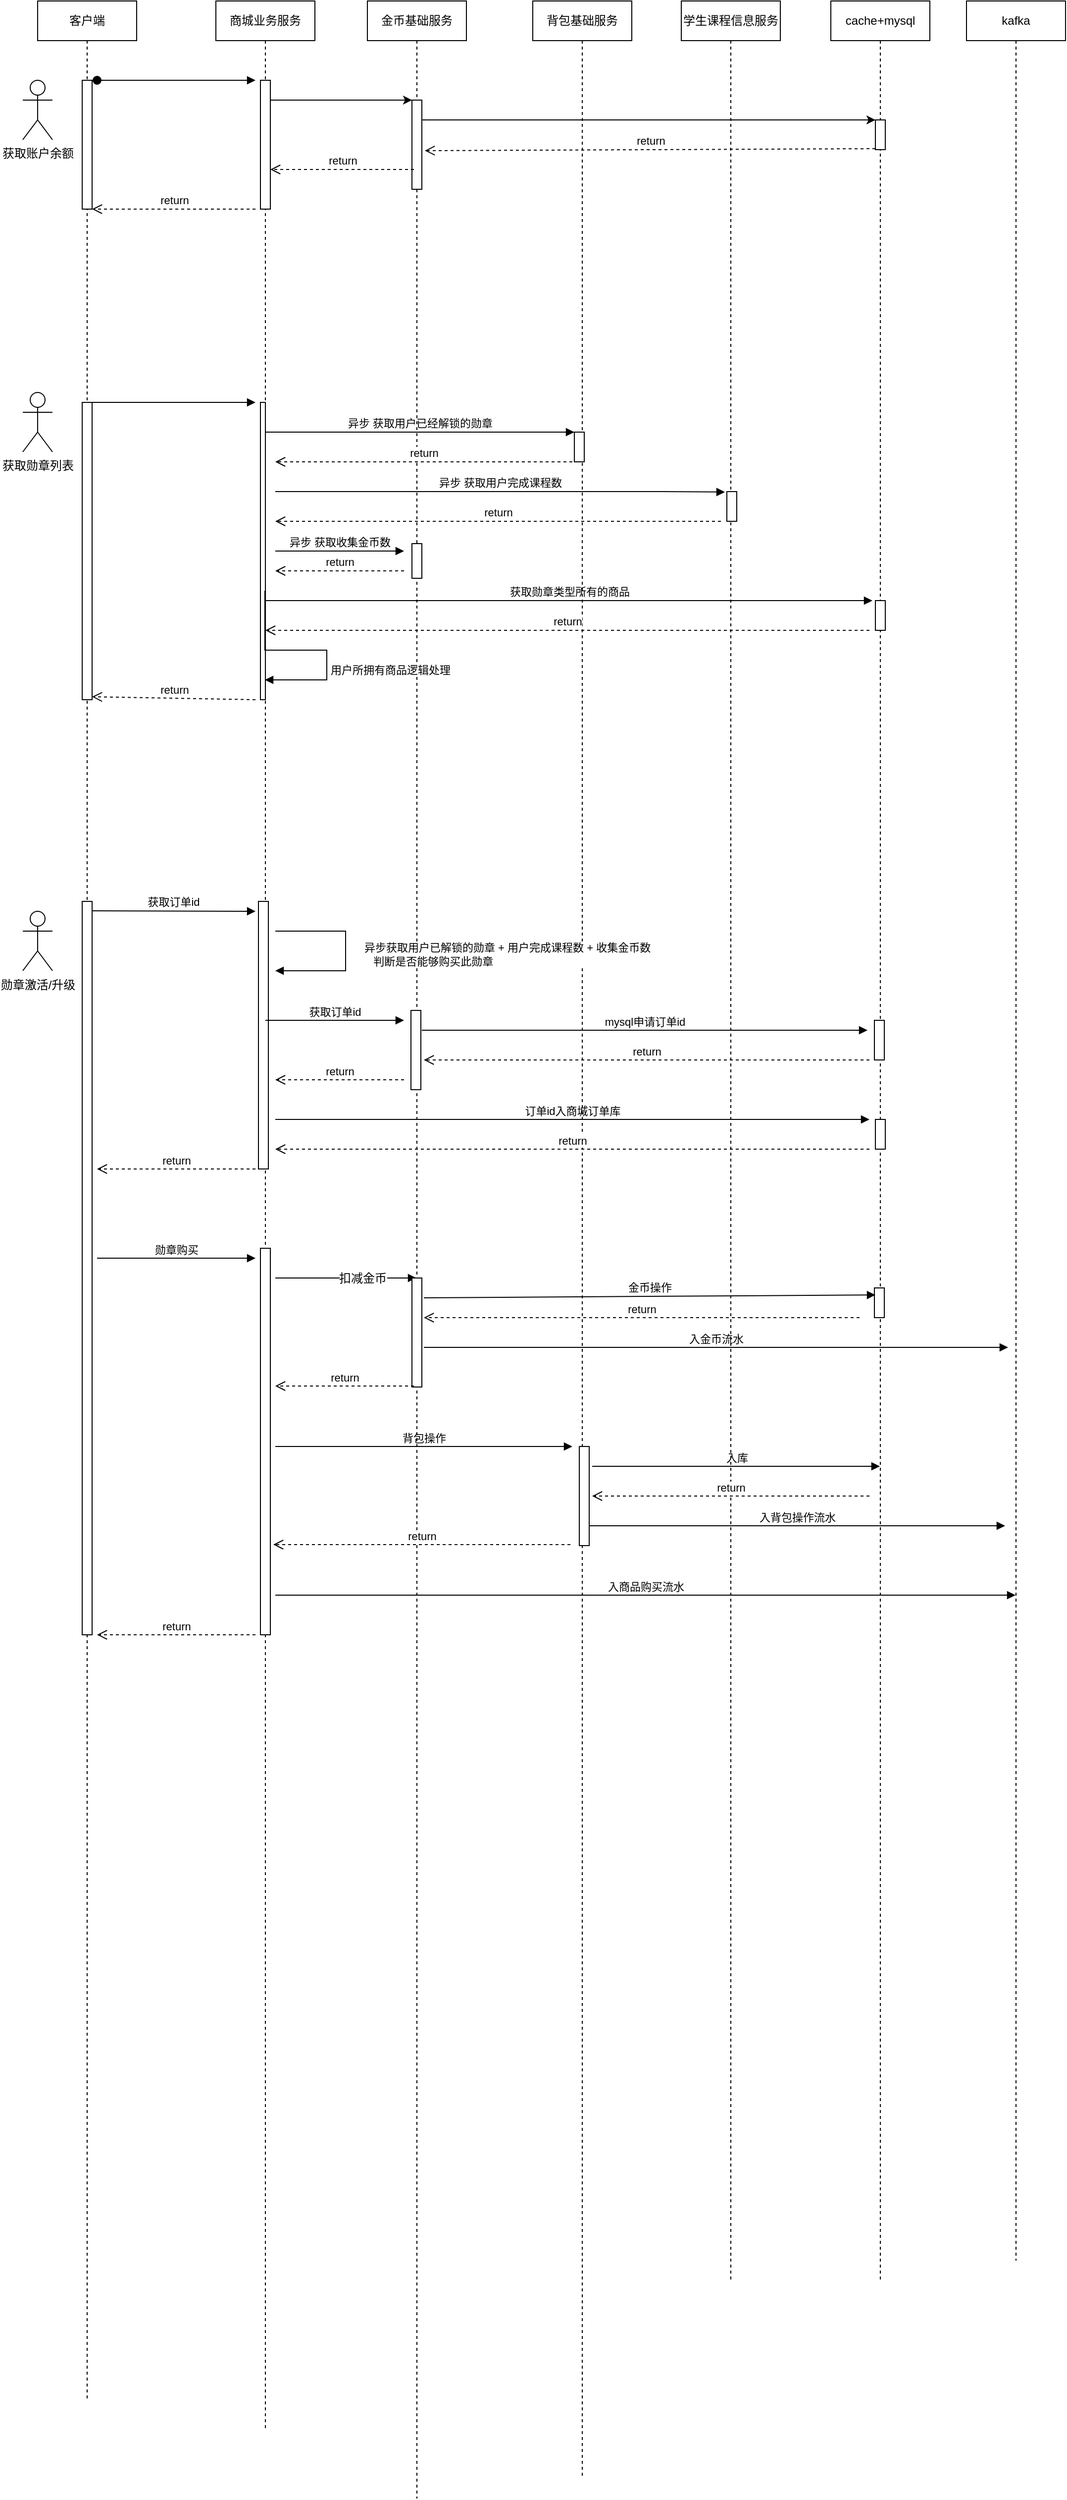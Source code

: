 <mxfile version="10.6.7" type="github"><diagram id="Jo1-Ku6HpwBgavtEXRWx" name="Page-1"><mxGraphModel dx="2258" dy="-373" grid="1" gridSize="10" guides="1" tooltips="1" connect="1" arrows="1" fold="1" page="1" pageScale="1" pageWidth="827" pageHeight="1169" math="0" shadow="0"><root><mxCell id="0"/><mxCell id="1" parent="0"/><mxCell id="2O02HmC3KdekM-h6w7u2-1" value="商城业务服务" style="shape=umlLifeline;perimeter=lifelinePerimeter;whiteSpace=wrap;html=1;container=1;collapsible=0;recursiveResize=0;outlineConnect=0;" vertex="1" parent="1"><mxGeometry x="210" y="1260" width="100" height="2450" as="geometry"/></mxCell><mxCell id="2O02HmC3KdekM-h6w7u2-13" value="" style="html=1;points=[];perimeter=orthogonalPerimeter;" vertex="1" parent="2O02HmC3KdekM-h6w7u2-1"><mxGeometry x="45" y="80" width="10" height="130" as="geometry"/></mxCell><mxCell id="2O02HmC3KdekM-h6w7u2-42" value="" style="html=1;points=[];perimeter=orthogonalPerimeter;" vertex="1" parent="2O02HmC3KdekM-h6w7u2-1"><mxGeometry x="45" y="405" width="5" height="300" as="geometry"/></mxCell><mxCell id="2O02HmC3KdekM-h6w7u2-47" value="异步 获取用户已经解锁的勋章" style="html=1;verticalAlign=bottom;endArrow=block;" edge="1" parent="2O02HmC3KdekM-h6w7u2-1" target="2O02HmC3KdekM-h6w7u2-43"><mxGeometry width="80" relative="1" as="geometry"><mxPoint x="50" y="435" as="sourcePoint"/><mxPoint x="130" y="435" as="targetPoint"/></mxGeometry></mxCell><mxCell id="2O02HmC3KdekM-h6w7u2-53" value="异步 获取用户完成课程数" style="html=1;verticalAlign=bottom;endArrow=block;entryX=-0.2;entryY=0.017;entryDx=0;entryDy=0;entryPerimeter=0;" edge="1" parent="2O02HmC3KdekM-h6w7u2-1" target="2O02HmC3KdekM-h6w7u2-49"><mxGeometry width="80" relative="1" as="geometry"><mxPoint x="60" y="495" as="sourcePoint"/><mxPoint x="140" y="495" as="targetPoint"/><Array as="points"><mxPoint x="460" y="495"/></Array></mxGeometry></mxCell><mxCell id="2O02HmC3KdekM-h6w7u2-55" value="异步 获取收集金币数" style="html=1;verticalAlign=bottom;endArrow=block;" edge="1" parent="2O02HmC3KdekM-h6w7u2-1"><mxGeometry width="80" relative="1" as="geometry"><mxPoint x="60" y="555" as="sourcePoint"/><mxPoint x="190" y="555" as="targetPoint"/></mxGeometry></mxCell><mxCell id="2O02HmC3KdekM-h6w7u2-64" value="获取勋章类型所有的商品" style="html=1;verticalAlign=bottom;endArrow=block;" edge="1" parent="2O02HmC3KdekM-h6w7u2-1"><mxGeometry width="80" relative="1" as="geometry"><mxPoint x="50" y="605" as="sourcePoint"/><mxPoint x="663" y="605" as="targetPoint"/></mxGeometry></mxCell><mxCell id="2O02HmC3KdekM-h6w7u2-74" value="" style="html=1;points=[];perimeter=orthogonalPerimeter;" vertex="1" parent="2O02HmC3KdekM-h6w7u2-1"><mxGeometry x="43" y="908.5" width="10" height="270" as="geometry"/></mxCell><mxCell id="2O02HmC3KdekM-h6w7u2-84" value="获取订单id" style="html=1;verticalAlign=bottom;endArrow=block;" edge="1" parent="2O02HmC3KdekM-h6w7u2-1"><mxGeometry width="80" relative="1" as="geometry"><mxPoint x="50" y="1028.5" as="sourcePoint"/><mxPoint x="190" y="1028.5" as="targetPoint"/></mxGeometry></mxCell><mxCell id="2O02HmC3KdekM-h6w7u2-88" value="" style="html=1;points=[];perimeter=orthogonalPerimeter;" vertex="1" parent="2O02HmC3KdekM-h6w7u2-1"><mxGeometry x="45" y="1258.5" width="10" height="390" as="geometry"/></mxCell><mxCell id="2O02HmC3KdekM-h6w7u2-90" value="" style="html=1;verticalAlign=bottom;endArrow=block;" edge="1" parent="2O02HmC3KdekM-h6w7u2-1"><mxGeometry x="-0.018" y="20" width="80" relative="1" as="geometry"><mxPoint x="60" y="1288.5" as="sourcePoint"/><mxPoint x="202.5" y="1288.5" as="targetPoint"/><Array as="points"><mxPoint x="130" y="1288.5"/></Array><mxPoint as="offset"/></mxGeometry></mxCell><mxCell id="2O02HmC3KdekM-h6w7u2-108" value="扣减金币" style="text;html=1;resizable=0;points=[];align=center;verticalAlign=middle;labelBackgroundColor=#ffffff;" vertex="1" connectable="0" parent="2O02HmC3KdekM-h6w7u2-90"><mxGeometry x="0.235" relative="1" as="geometry"><mxPoint as="offset"/></mxGeometry></mxCell><mxCell id="2O02HmC3KdekM-h6w7u2-100" value="订单id入商城订单库" style="html=1;verticalAlign=bottom;endArrow=block;" edge="1" parent="2O02HmC3KdekM-h6w7u2-1"><mxGeometry width="80" relative="1" as="geometry"><mxPoint x="60" y="1128.5" as="sourcePoint"/><mxPoint x="660" y="1128.5" as="targetPoint"/></mxGeometry></mxCell><mxCell id="2O02HmC3KdekM-h6w7u2-117" value="背包操作" style="html=1;verticalAlign=bottom;endArrow=block;" edge="1" parent="2O02HmC3KdekM-h6w7u2-1"><mxGeometry width="80" relative="1" as="geometry"><mxPoint x="60" y="1458.5" as="sourcePoint"/><mxPoint x="360" y="1458.5" as="targetPoint"/></mxGeometry></mxCell><mxCell id="2O02HmC3KdekM-h6w7u2-122" value="入商品购买流水" style="html=1;verticalAlign=bottom;endArrow=block;" edge="1" parent="2O02HmC3KdekM-h6w7u2-1"><mxGeometry width="80" relative="1" as="geometry"><mxPoint x="60" y="1608.5" as="sourcePoint"/><mxPoint x="807.5" y="1608.5" as="targetPoint"/></mxGeometry></mxCell><mxCell id="2O02HmC3KdekM-h6w7u2-3" value="kafka" style="shape=umlLifeline;perimeter=lifelinePerimeter;whiteSpace=wrap;html=1;container=1;collapsible=0;recursiveResize=0;outlineConnect=0;" vertex="1" parent="1"><mxGeometry x="968" y="1260" width="100" height="2280" as="geometry"/></mxCell><mxCell id="2O02HmC3KdekM-h6w7u2-5" value="cache+mysql" style="shape=umlLifeline;perimeter=lifelinePerimeter;whiteSpace=wrap;html=1;container=1;collapsible=0;recursiveResize=0;outlineConnect=0;" vertex="1" parent="1"><mxGeometry x="831" y="1260" width="100" height="2300" as="geometry"/></mxCell><mxCell id="2O02HmC3KdekM-h6w7u2-33" value="" style="html=1;points=[];perimeter=orthogonalPerimeter;" vertex="1" parent="2O02HmC3KdekM-h6w7u2-5"><mxGeometry x="45" y="120" width="10" height="30" as="geometry"/></mxCell><mxCell id="2O02HmC3KdekM-h6w7u2-63" value="" style="html=1;points=[];perimeter=orthogonalPerimeter;" vertex="1" parent="2O02HmC3KdekM-h6w7u2-5"><mxGeometry x="45" y="605" width="10" height="30" as="geometry"/></mxCell><mxCell id="2O02HmC3KdekM-h6w7u2-80" value="" style="html=1;points=[];perimeter=orthogonalPerimeter;" vertex="1" parent="2O02HmC3KdekM-h6w7u2-5"><mxGeometry x="44" y="1028.5" width="10" height="40" as="geometry"/></mxCell><mxCell id="2O02HmC3KdekM-h6w7u2-102" value="" style="html=1;points=[];perimeter=orthogonalPerimeter;" vertex="1" parent="2O02HmC3KdekM-h6w7u2-5"><mxGeometry x="45" y="1128.5" width="10" height="30" as="geometry"/></mxCell><mxCell id="2O02HmC3KdekM-h6w7u2-104" value="" style="html=1;points=[];perimeter=orthogonalPerimeter;" vertex="1" parent="2O02HmC3KdekM-h6w7u2-5"><mxGeometry x="44" y="1298.5" width="10" height="30" as="geometry"/></mxCell><mxCell id="2O02HmC3KdekM-h6w7u2-6" value="背包基础服务" style="shape=umlLifeline;perimeter=lifelinePerimeter;whiteSpace=wrap;html=1;container=1;collapsible=0;recursiveResize=0;outlineConnect=0;" vertex="1" parent="1"><mxGeometry x="530" y="1260" width="100" height="2500" as="geometry"/></mxCell><mxCell id="2O02HmC3KdekM-h6w7u2-43" value="" style="html=1;points=[];perimeter=orthogonalPerimeter;" vertex="1" parent="2O02HmC3KdekM-h6w7u2-6"><mxGeometry x="42" y="435" width="10" height="30" as="geometry"/></mxCell><mxCell id="2O02HmC3KdekM-h6w7u2-107" value="" style="html=1;points=[];perimeter=orthogonalPerimeter;" vertex="1" parent="2O02HmC3KdekM-h6w7u2-6"><mxGeometry x="47" y="1458.5" width="10" height="100" as="geometry"/></mxCell><mxCell id="2O02HmC3KdekM-h6w7u2-118" value="入库" style="html=1;verticalAlign=bottom;endArrow=block;" edge="1" parent="2O02HmC3KdekM-h6w7u2-6"><mxGeometry width="80" relative="1" as="geometry"><mxPoint x="60" y="1478.5" as="sourcePoint"/><mxPoint x="350.5" y="1478.5" as="targetPoint"/></mxGeometry></mxCell><mxCell id="2O02HmC3KdekM-h6w7u2-7" value="金币基础服务" style="shape=umlLifeline;perimeter=lifelinePerimeter;whiteSpace=wrap;html=1;container=1;collapsible=0;recursiveResize=0;outlineConnect=0;" vertex="1" parent="1"><mxGeometry x="363" y="1260" width="100" height="2520" as="geometry"/></mxCell><mxCell id="2O02HmC3KdekM-h6w7u2-19" value="" style="html=1;points=[];perimeter=orthogonalPerimeter;" vertex="1" parent="2O02HmC3KdekM-h6w7u2-7"><mxGeometry x="45" y="100" width="10" height="90" as="geometry"/></mxCell><mxCell id="2O02HmC3KdekM-h6w7u2-56" value="" style="html=1;points=[];perimeter=orthogonalPerimeter;" vertex="1" parent="2O02HmC3KdekM-h6w7u2-7"><mxGeometry x="45" y="547.5" width="10" height="35" as="geometry"/></mxCell><mxCell id="2O02HmC3KdekM-h6w7u2-78" value="" style="html=1;points=[];perimeter=orthogonalPerimeter;" vertex="1" parent="2O02HmC3KdekM-h6w7u2-7"><mxGeometry x="44" y="1018.5" width="10" height="80" as="geometry"/></mxCell><mxCell id="2O02HmC3KdekM-h6w7u2-106" value="" style="html=1;points=[];perimeter=orthogonalPerimeter;" vertex="1" parent="2O02HmC3KdekM-h6w7u2-7"><mxGeometry x="45" y="1288.5" width="10" height="110" as="geometry"/></mxCell><mxCell id="2O02HmC3KdekM-h6w7u2-114" value="金币操作" style="html=1;verticalAlign=bottom;endArrow=block;entryX=0.1;entryY=0.236;entryDx=0;entryDy=0;entryPerimeter=0;" edge="1" parent="2O02HmC3KdekM-h6w7u2-7" target="2O02HmC3KdekM-h6w7u2-104"><mxGeometry width="80" relative="1" as="geometry"><mxPoint x="57" y="1308.5" as="sourcePoint"/><mxPoint x="137" y="1308.5" as="targetPoint"/></mxGeometry></mxCell><mxCell id="2O02HmC3KdekM-h6w7u2-116" value="入金币流水" style="html=1;verticalAlign=bottom;endArrow=block;" edge="1" parent="2O02HmC3KdekM-h6w7u2-7"><mxGeometry width="80" relative="1" as="geometry"><mxPoint x="57" y="1358.5" as="sourcePoint"/><mxPoint x="647" y="1358.5" as="targetPoint"/></mxGeometry></mxCell><mxCell id="2O02HmC3KdekM-h6w7u2-8" value="客户端" style="shape=umlLifeline;perimeter=lifelinePerimeter;whiteSpace=wrap;html=1;container=1;collapsible=0;recursiveResize=0;outlineConnect=0;" vertex="1" parent="1"><mxGeometry x="30" y="1260" width="100" height="2420" as="geometry"/></mxCell><mxCell id="2O02HmC3KdekM-h6w7u2-10" value="" style="html=1;points=[];perimeter=orthogonalPerimeter;" vertex="1" parent="2O02HmC3KdekM-h6w7u2-8"><mxGeometry x="45" y="80" width="10" height="130" as="geometry"/></mxCell><mxCell id="2O02HmC3KdekM-h6w7u2-16" value="" style="html=1;verticalAlign=bottom;startArrow=oval;startFill=1;endArrow=block;startSize=8;" edge="1" parent="2O02HmC3KdekM-h6w7u2-8"><mxGeometry width="60" relative="1" as="geometry"><mxPoint x="60" y="80" as="sourcePoint"/><mxPoint x="220" y="80" as="targetPoint"/></mxGeometry></mxCell><mxCell id="2O02HmC3KdekM-h6w7u2-40" value="" style="html=1;points=[];perimeter=orthogonalPerimeter;" vertex="1" parent="2O02HmC3KdekM-h6w7u2-8"><mxGeometry x="45" y="405" width="10" height="300" as="geometry"/></mxCell><mxCell id="2O02HmC3KdekM-h6w7u2-44" value="" style="html=1;verticalAlign=bottom;endArrow=block;" edge="1" parent="2O02HmC3KdekM-h6w7u2-8"><mxGeometry width="80" relative="1" as="geometry"><mxPoint x="50" y="405" as="sourcePoint"/><mxPoint x="220" y="405" as="targetPoint"/></mxGeometry></mxCell><mxCell id="2O02HmC3KdekM-h6w7u2-67" value="" style="html=1;points=[];perimeter=orthogonalPerimeter;" vertex="1" parent="2O02HmC3KdekM-h6w7u2-8"><mxGeometry x="45" y="908.5" width="10" height="740" as="geometry"/></mxCell><mxCell id="2O02HmC3KdekM-h6w7u2-89" value="勋章购买" style="html=1;verticalAlign=bottom;endArrow=block;" edge="1" parent="2O02HmC3KdekM-h6w7u2-8"><mxGeometry width="80" relative="1" as="geometry"><mxPoint x="60" y="1268.5" as="sourcePoint"/><mxPoint x="220" y="1268.5" as="targetPoint"/></mxGeometry></mxCell><mxCell id="2O02HmC3KdekM-h6w7u2-9" value="获取账户余额" style="shape=umlActor;verticalLabelPosition=bottom;labelBackgroundColor=#ffffff;verticalAlign=top;html=1;" vertex="1" parent="1"><mxGeometry x="15" y="1340" width="30" height="60" as="geometry"/></mxCell><mxCell id="2O02HmC3KdekM-h6w7u2-20" value="" style="edgeStyle=orthogonalEdgeStyle;rounded=0;orthogonalLoop=1;jettySize=auto;html=1;" edge="1" parent="1" source="2O02HmC3KdekM-h6w7u2-13" target="2O02HmC3KdekM-h6w7u2-19"><mxGeometry relative="1" as="geometry"><Array as="points"><mxPoint x="340" y="1360"/><mxPoint x="340" y="1360"/></Array></mxGeometry></mxCell><mxCell id="2O02HmC3KdekM-h6w7u2-34" value="" style="edgeStyle=orthogonalEdgeStyle;rounded=0;orthogonalLoop=1;jettySize=auto;html=1;" edge="1" parent="1" source="2O02HmC3KdekM-h6w7u2-19" target="2O02HmC3KdekM-h6w7u2-33"><mxGeometry relative="1" as="geometry"><Array as="points"><mxPoint x="620" y="1380"/><mxPoint x="620" y="1380"/></Array></mxGeometry></mxCell><mxCell id="2O02HmC3KdekM-h6w7u2-35" value="return" style="html=1;verticalAlign=bottom;endArrow=open;dashed=1;endSize=8;entryX=1.3;entryY=0.567;entryDx=0;entryDy=0;entryPerimeter=0;exitX=0;exitY=0.967;exitDx=0;exitDy=0;exitPerimeter=0;" edge="1" parent="1" source="2O02HmC3KdekM-h6w7u2-33" target="2O02HmC3KdekM-h6w7u2-19"><mxGeometry relative="1" as="geometry"><mxPoint x="870" y="1405" as="sourcePoint"/><mxPoint x="660" y="1410" as="targetPoint"/></mxGeometry></mxCell><mxCell id="2O02HmC3KdekM-h6w7u2-38" value="return" style="html=1;verticalAlign=bottom;endArrow=open;dashed=1;endSize=8;" edge="1" parent="1" target="2O02HmC3KdekM-h6w7u2-13"><mxGeometry relative="1" as="geometry"><mxPoint x="410" y="1430" as="sourcePoint"/><mxPoint x="290" y="1426" as="targetPoint"/></mxGeometry></mxCell><mxCell id="2O02HmC3KdekM-h6w7u2-39" value="return" style="html=1;verticalAlign=bottom;endArrow=open;dashed=1;endSize=8;" edge="1" parent="1" target="2O02HmC3KdekM-h6w7u2-10"><mxGeometry relative="1" as="geometry"><mxPoint x="250" y="1470" as="sourcePoint"/><mxPoint x="275" y="1440" as="targetPoint"/><Array as="points"><mxPoint x="200" y="1470"/></Array></mxGeometry></mxCell><mxCell id="2O02HmC3KdekM-h6w7u2-41" value="获取勋章列表" style="shape=umlActor;verticalLabelPosition=bottom;labelBackgroundColor=#ffffff;verticalAlign=top;html=1;" vertex="1" parent="1"><mxGeometry x="15" y="1655" width="30" height="60" as="geometry"/></mxCell><mxCell id="2O02HmC3KdekM-h6w7u2-48" value="学生课程信息服务" style="shape=umlLifeline;perimeter=lifelinePerimeter;whiteSpace=wrap;html=1;container=1;collapsible=0;recursiveResize=0;outlineConnect=0;" vertex="1" parent="1"><mxGeometry x="680" y="1260" width="100" height="2300" as="geometry"/></mxCell><mxCell id="2O02HmC3KdekM-h6w7u2-49" value="" style="html=1;points=[];perimeter=orthogonalPerimeter;" vertex="1" parent="2O02HmC3KdekM-h6w7u2-48"><mxGeometry x="46" y="495" width="10" height="30" as="geometry"/></mxCell><mxCell id="2O02HmC3KdekM-h6w7u2-52" value="return" style="html=1;verticalAlign=bottom;endArrow=open;dashed=1;endSize=8;" edge="1" parent="1"><mxGeometry relative="1" as="geometry"><mxPoint x="570" y="1725" as="sourcePoint"/><mxPoint x="270" y="1725" as="targetPoint"/></mxGeometry></mxCell><mxCell id="2O02HmC3KdekM-h6w7u2-54" value="return" style="html=1;verticalAlign=bottom;endArrow=open;dashed=1;endSize=8;" edge="1" parent="1"><mxGeometry relative="1" as="geometry"><mxPoint x="720" y="1785" as="sourcePoint"/><mxPoint x="270" y="1785" as="targetPoint"/></mxGeometry></mxCell><mxCell id="2O02HmC3KdekM-h6w7u2-57" value="return" style="html=1;verticalAlign=bottom;endArrow=open;dashed=1;endSize=8;" edge="1" parent="1"><mxGeometry relative="1" as="geometry"><mxPoint x="400" y="1835" as="sourcePoint"/><mxPoint x="270" y="1835" as="targetPoint"/></mxGeometry></mxCell><mxCell id="2O02HmC3KdekM-h6w7u2-62" value="用户所拥有商品逻辑处理" style="edgeStyle=orthogonalEdgeStyle;html=1;align=left;spacingLeft=2;endArrow=block;rounded=0;" edge="1" parent="1"><mxGeometry x="0.324" relative="1" as="geometry"><mxPoint x="259.5" y="1855" as="sourcePoint"/><Array as="points"><mxPoint x="260" y="1915"/><mxPoint x="322" y="1915"/><mxPoint x="322" y="1945"/></Array><mxPoint x="259.5" y="1945" as="targetPoint"/><mxPoint as="offset"/></mxGeometry></mxCell><mxCell id="2O02HmC3KdekM-h6w7u2-65" value="return" style="html=1;verticalAlign=bottom;endArrow=open;dashed=1;endSize=8;" edge="1" parent="1"><mxGeometry relative="1" as="geometry"><mxPoint x="870" y="1895" as="sourcePoint"/><mxPoint x="260" y="1895" as="targetPoint"/></mxGeometry></mxCell><mxCell id="2O02HmC3KdekM-h6w7u2-66" value="return" style="html=1;verticalAlign=bottom;endArrow=open;dashed=1;endSize=8;" edge="1" parent="1"><mxGeometry relative="1" as="geometry"><mxPoint x="250" y="1965" as="sourcePoint"/><mxPoint x="85" y="1962" as="targetPoint"/></mxGeometry></mxCell><mxCell id="2O02HmC3KdekM-h6w7u2-68" value="勋章激活/升级" style="shape=umlActor;verticalLabelPosition=bottom;labelBackgroundColor=#ffffff;verticalAlign=top;html=1;" vertex="1" parent="1"><mxGeometry x="15" y="2178.5" width="30" height="60" as="geometry"/></mxCell><mxCell id="2O02HmC3KdekM-h6w7u2-73" value="获取订单id" style="html=1;verticalAlign=bottom;endArrow=block;" edge="1" parent="1"><mxGeometry width="80" relative="1" as="geometry"><mxPoint x="85" y="2178" as="sourcePoint"/><mxPoint x="250" y="2178.5" as="targetPoint"/></mxGeometry></mxCell><mxCell id="2O02HmC3KdekM-h6w7u2-81" value="mysql申请订单id&lt;br&gt;" style="html=1;verticalAlign=bottom;endArrow=block;" edge="1" parent="1"><mxGeometry width="80" relative="1" as="geometry"><mxPoint x="418" y="2298.5" as="sourcePoint"/><mxPoint x="868" y="2298.5" as="targetPoint"/><Array as="points"><mxPoint x="640" y="2298.5"/></Array></mxGeometry></mxCell><mxCell id="2O02HmC3KdekM-h6w7u2-83" value="异步获取用户已解锁的勋章 + 用户完成课程数 + 收集金币数&lt;br&gt;&amp;nbsp; &amp;nbsp;判断是否能够购买此勋章&lt;br&gt;" style="edgeStyle=orthogonalEdgeStyle;html=1;align=left;spacingLeft=2;endArrow=block;rounded=0;" edge="1" parent="1"><mxGeometry x="-0.297" y="-13" relative="1" as="geometry"><mxPoint x="270" y="2198.5" as="sourcePoint"/><Array as="points"><mxPoint x="341" y="2198.5"/><mxPoint x="341" y="2238.5"/><mxPoint x="270" y="2238.5"/></Array><mxPoint x="270" y="2238.5" as="targetPoint"/><mxPoint x="22" y="10" as="offset"/></mxGeometry></mxCell><mxCell id="2O02HmC3KdekM-h6w7u2-85" value="return" style="html=1;verticalAlign=bottom;endArrow=open;dashed=1;endSize=8;" edge="1" parent="1"><mxGeometry relative="1" as="geometry"><mxPoint x="870" y="2328.5" as="sourcePoint"/><mxPoint x="420" y="2328.5" as="targetPoint"/></mxGeometry></mxCell><mxCell id="2O02HmC3KdekM-h6w7u2-86" value="return" style="html=1;verticalAlign=bottom;endArrow=open;dashed=1;endSize=8;" edge="1" parent="1"><mxGeometry relative="1" as="geometry"><mxPoint x="400" y="2348.5" as="sourcePoint"/><mxPoint x="270" y="2348.5" as="targetPoint"/></mxGeometry></mxCell><mxCell id="2O02HmC3KdekM-h6w7u2-87" value="return" style="html=1;verticalAlign=bottom;endArrow=open;dashed=1;endSize=8;" edge="1" parent="1"><mxGeometry relative="1" as="geometry"><mxPoint x="250" y="2438.5" as="sourcePoint"/><mxPoint x="90" y="2438.5" as="targetPoint"/></mxGeometry></mxCell><mxCell id="2O02HmC3KdekM-h6w7u2-103" value="return" style="html=1;verticalAlign=bottom;endArrow=open;dashed=1;endSize=8;" edge="1" parent="1"><mxGeometry relative="1" as="geometry"><mxPoint x="870" y="2418.5" as="sourcePoint"/><mxPoint x="270" y="2418.5" as="targetPoint"/></mxGeometry></mxCell><mxCell id="2O02HmC3KdekM-h6w7u2-113" value="return" style="html=1;verticalAlign=bottom;endArrow=open;dashed=1;endSize=8;exitX=0.47;exitY=0.46;exitDx=0;exitDy=0;exitPerimeter=0;" edge="1" parent="1"><mxGeometry relative="1" as="geometry"><mxPoint x="410" y="2657.5" as="sourcePoint"/><mxPoint x="270" y="2657.5" as="targetPoint"/></mxGeometry></mxCell><mxCell id="2O02HmC3KdekM-h6w7u2-115" value="return" style="html=1;verticalAlign=bottom;endArrow=open;dashed=1;endSize=8;" edge="1" parent="1"><mxGeometry relative="1" as="geometry"><mxPoint x="860" y="2588.5" as="sourcePoint"/><mxPoint x="420" y="2588.5" as="targetPoint"/></mxGeometry></mxCell><mxCell id="2O02HmC3KdekM-h6w7u2-119" value="return" style="html=1;verticalAlign=bottom;endArrow=open;dashed=1;endSize=8;" edge="1" parent="1"><mxGeometry relative="1" as="geometry"><mxPoint x="870" y="2768.5" as="sourcePoint"/><mxPoint x="590" y="2768.5" as="targetPoint"/></mxGeometry></mxCell><mxCell id="2O02HmC3KdekM-h6w7u2-120" value="return" style="html=1;verticalAlign=bottom;endArrow=open;dashed=1;endSize=8;" edge="1" parent="1"><mxGeometry relative="1" as="geometry"><mxPoint x="568" y="2817.5" as="sourcePoint"/><mxPoint x="268" y="2817.5" as="targetPoint"/></mxGeometry></mxCell><mxCell id="2O02HmC3KdekM-h6w7u2-121" value="入背包操作流水" style="html=1;verticalAlign=bottom;endArrow=block;" edge="1" parent="1"><mxGeometry width="80" relative="1" as="geometry"><mxPoint x="587" y="2798.5" as="sourcePoint"/><mxPoint x="1007" y="2798.5" as="targetPoint"/></mxGeometry></mxCell><mxCell id="2O02HmC3KdekM-h6w7u2-123" value="return" style="html=1;verticalAlign=bottom;endArrow=open;dashed=1;endSize=8;" edge="1" parent="1"><mxGeometry relative="1" as="geometry"><mxPoint x="250" y="2908.5" as="sourcePoint"/><mxPoint x="90" y="2908.5" as="targetPoint"/></mxGeometry></mxCell></root></mxGraphModel></diagram></mxfile>